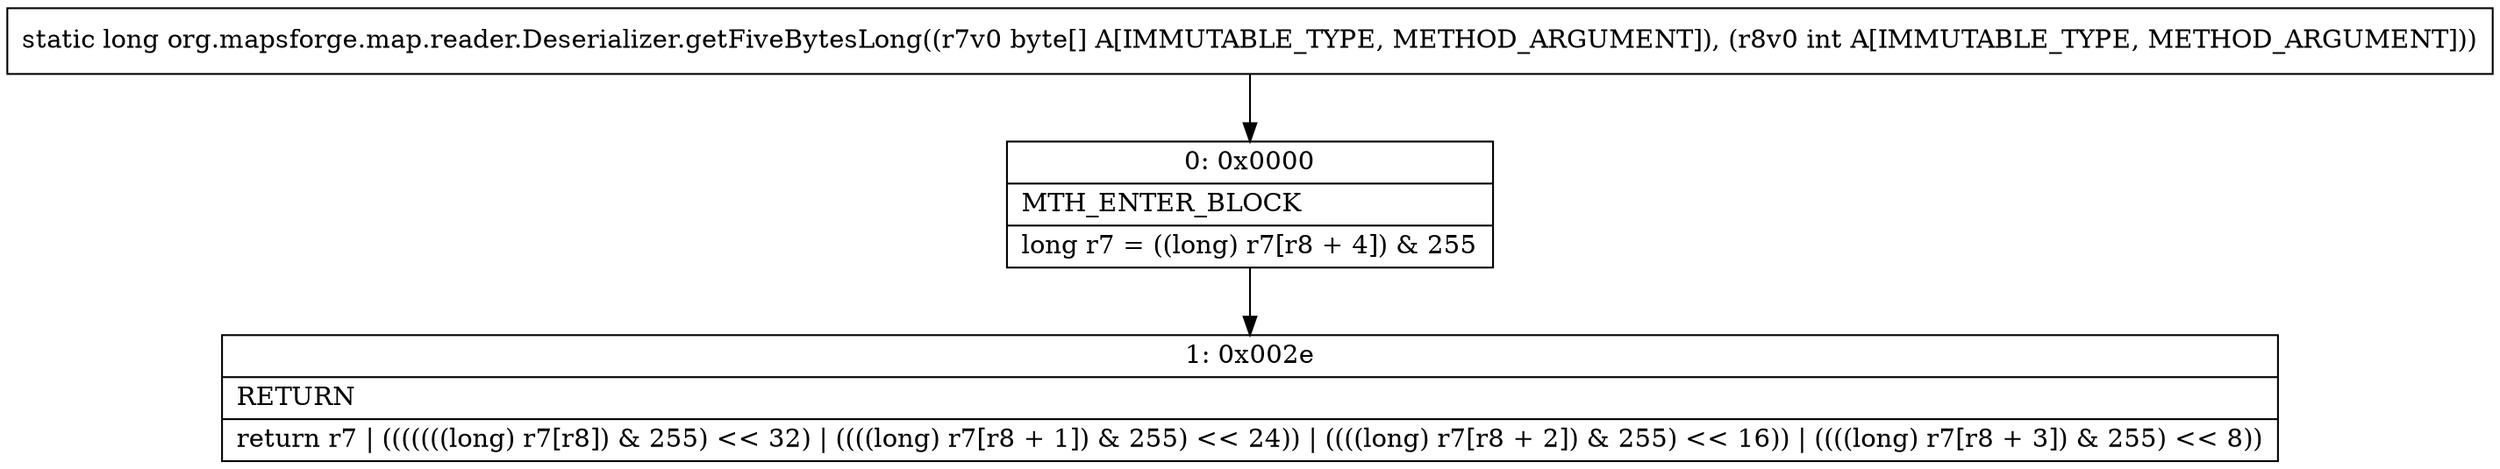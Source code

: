 digraph "CFG fororg.mapsforge.map.reader.Deserializer.getFiveBytesLong([BI)J" {
Node_0 [shape=record,label="{0\:\ 0x0000|MTH_ENTER_BLOCK\l|long r7 = ((long) r7[r8 + 4]) & 255\l}"];
Node_1 [shape=record,label="{1\:\ 0x002e|RETURN\l|return r7 \| (((((((long) r7[r8]) & 255) \<\< 32) \| ((((long) r7[r8 + 1]) & 255) \<\< 24)) \| ((((long) r7[r8 + 2]) & 255) \<\< 16)) \| ((((long) r7[r8 + 3]) & 255) \<\< 8))\l}"];
MethodNode[shape=record,label="{static long org.mapsforge.map.reader.Deserializer.getFiveBytesLong((r7v0 byte[] A[IMMUTABLE_TYPE, METHOD_ARGUMENT]), (r8v0 int A[IMMUTABLE_TYPE, METHOD_ARGUMENT])) }"];
MethodNode -> Node_0;
Node_0 -> Node_1;
}


